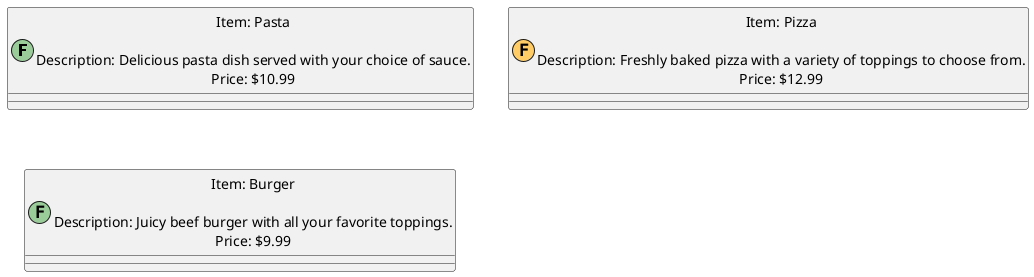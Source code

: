 @startuml first_order_reward

!define ITEM_COLOR #99CC99
!define REWARD_COLOR #FFCC66

!define ITEM(item, label, description, price) class item as "Item: label\n\nDescription: description\nPrice: $price" << (F,ITEM_COLOR) >>
!define REWARD(item) class item as "First Order Reward: ★" << (F,REWARD_COLOR) >>

ITEM(pasta, Pasta, "Delicious pasta dish served with your choice of sauce.", 10.99)
ITEM(pizza, Pizza, "Freshly baked pizza with a variety of toppings to choose from.", 12.99)
REWARD(pizza)
ITEM(burger, Burger, "Juicy beef burger with all your favorite toppings.", 9.99)

@enduml
